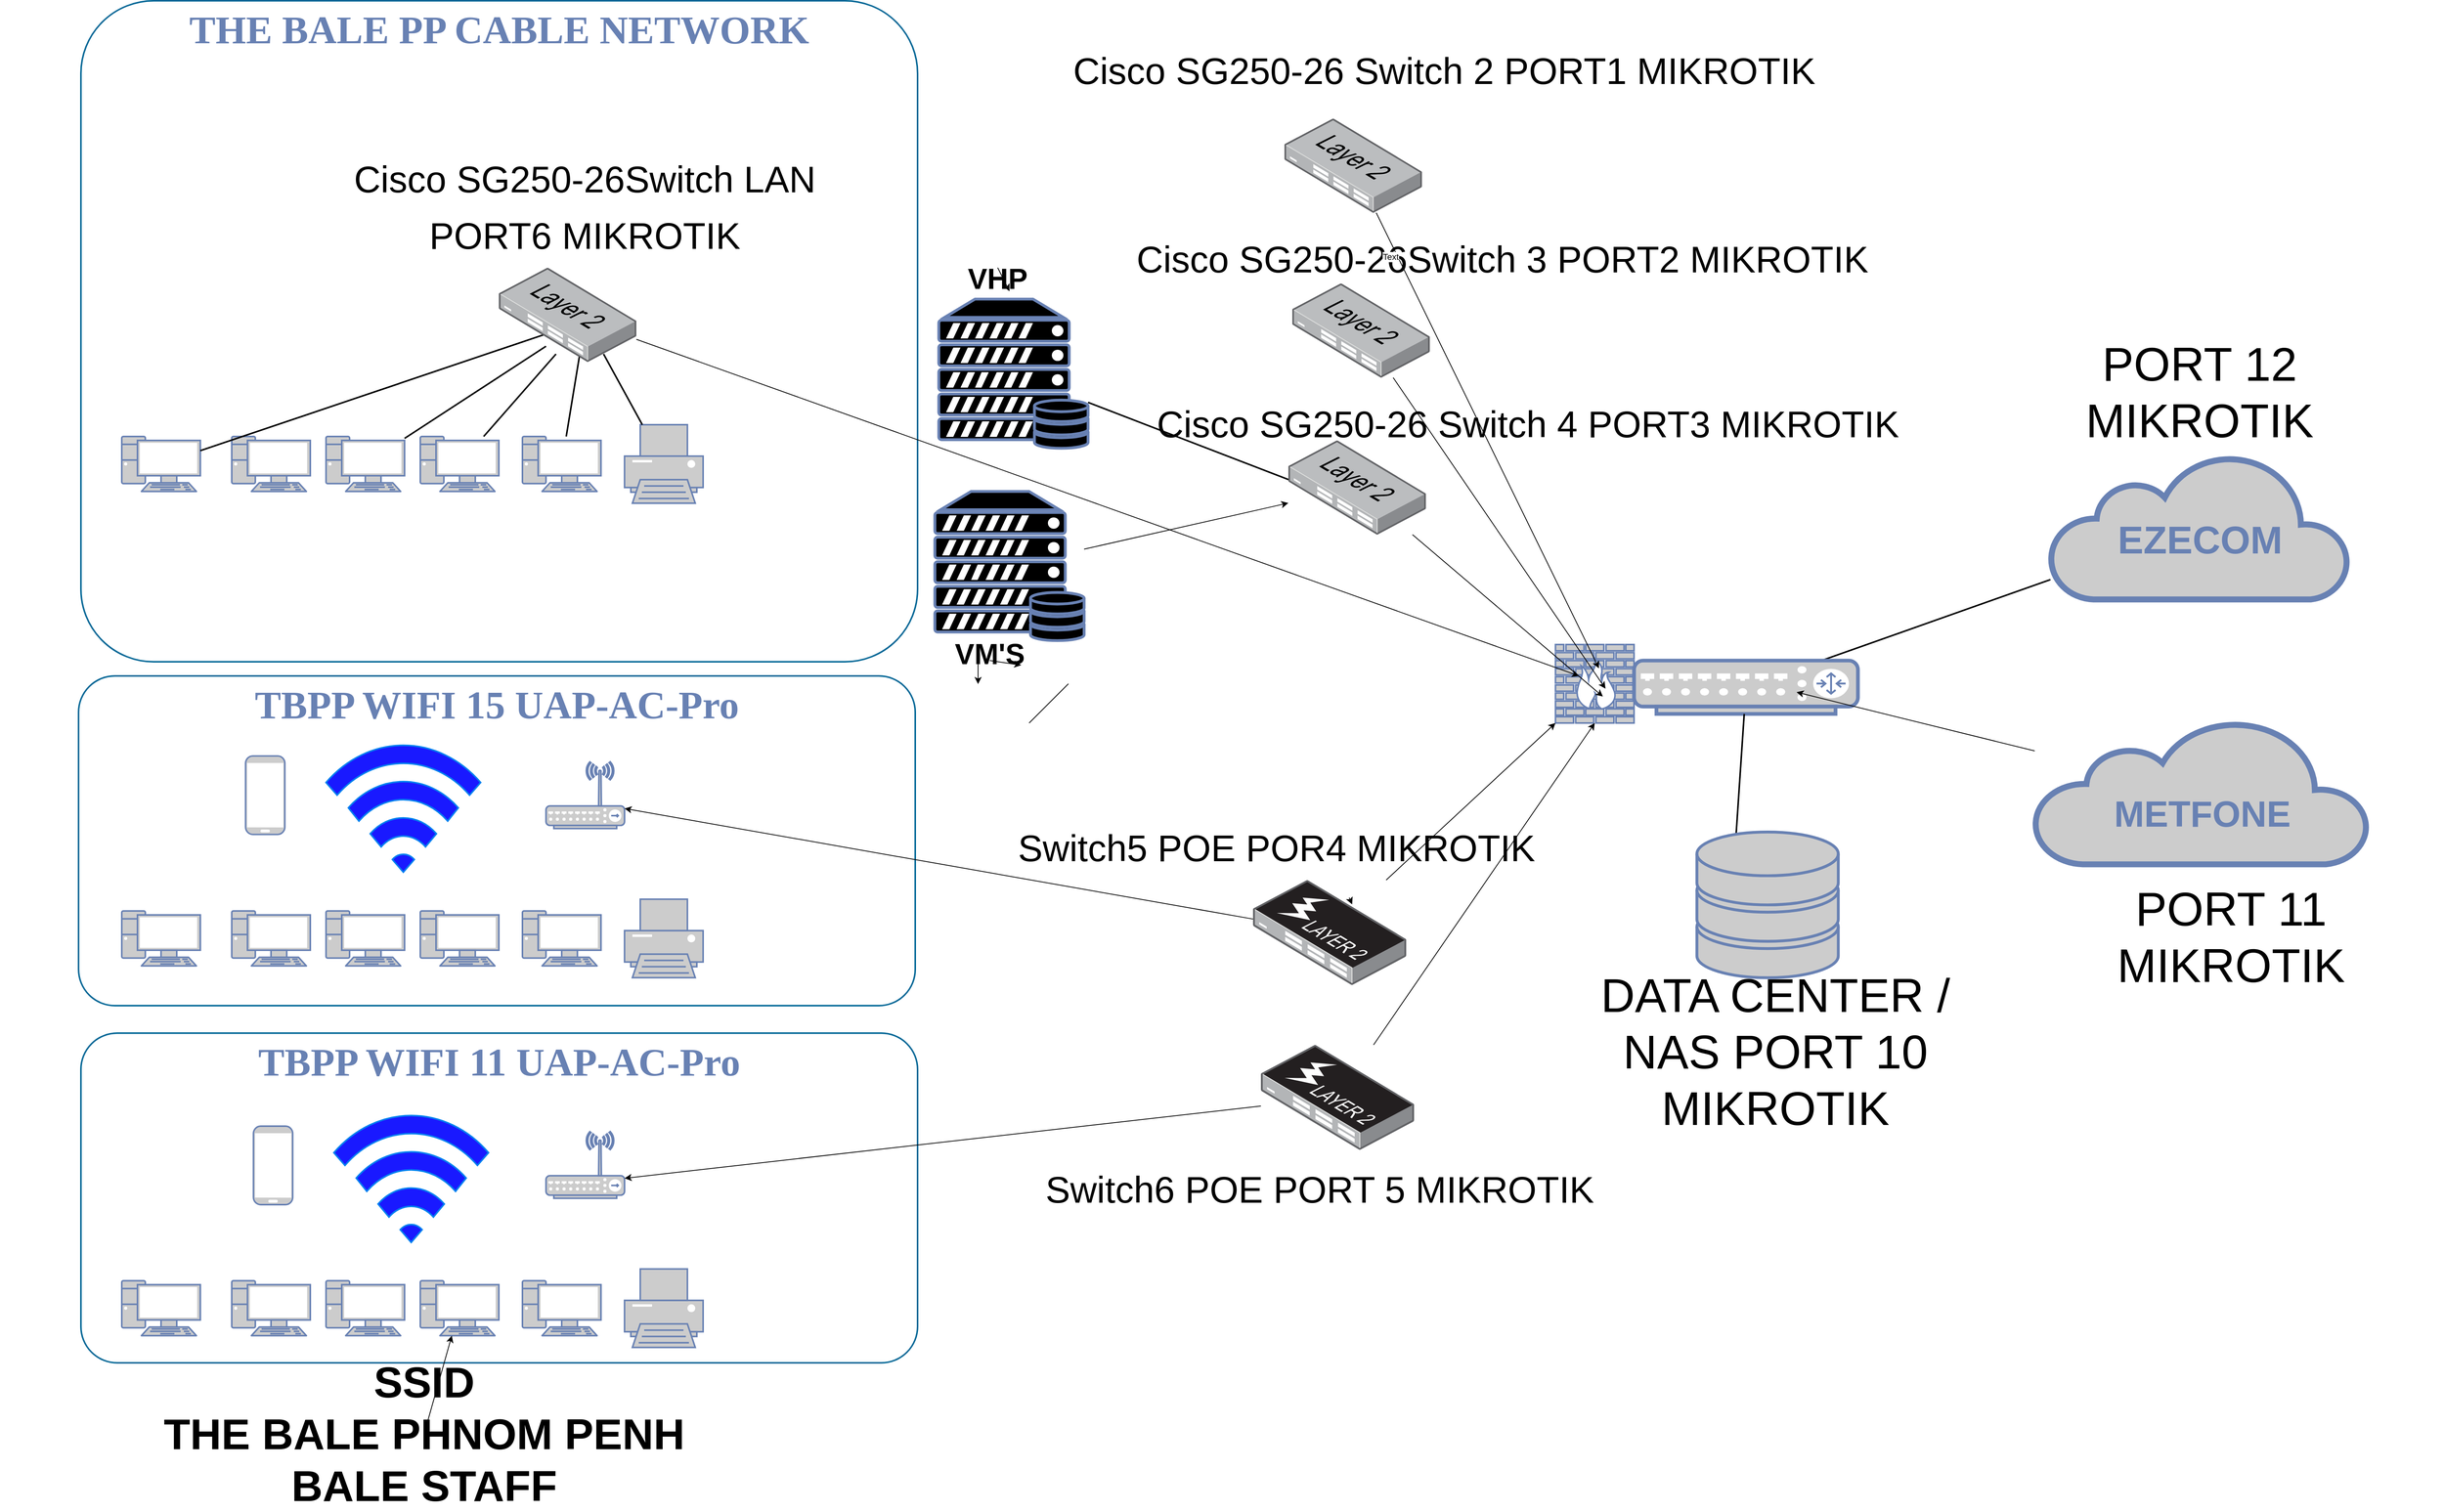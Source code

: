 <mxfile version="25.0.3">
  <diagram name="Page-1" id="fLDNwV-txTs5TG_ytTZD">
    <mxGraphModel dx="3463" dy="1817" grid="1" gridSize="10" guides="1" tooltips="1" connect="1" arrows="1" fold="1" page="1" pageScale="1" pageWidth="850" pageHeight="1100" math="0" shadow="0">
      <root>
        <mxCell id="0" />
        <mxCell id="1" parent="0" />
        <mxCell id="FqAO5_lso4-B0nuIC0QS-6" value="&lt;b&gt;&lt;font style=&quot;font-size: 50px;&quot;&gt;TBPP WIFI 11 UAP-AC-Pro&lt;br&gt;&lt;/font&gt;&lt;/b&gt;" style="rounded=1;whiteSpace=wrap;html=1;shadow=0;comic=0;strokeColor=#036897;strokeWidth=2;fillColor=none;fontFamily=Verdana;fontSize=28;fontColor=#6881B3;align=center;arcSize=11;verticalAlign=top;" parent="1" vertex="1">
          <mxGeometry x="183" y="1555" width="1065" height="420" as="geometry" />
        </mxCell>
        <mxCell id="FqAO5_lso4-B0nuIC0QS-7" value="&lt;font style=&quot;font-size: 50px;&quot;&gt;TBPP WIFI 15 UAP-AC-Pro&lt;br&gt;&lt;/font&gt;" style="rounded=1;whiteSpace=wrap;html=1;shadow=0;comic=0;strokeColor=#036897;strokeWidth=2;fillColor=none;fontFamily=Verdana;fontSize=28;fontColor=#6881B3;align=center;arcSize=11;verticalAlign=top;fontStyle=1" parent="1" vertex="1">
          <mxGeometry x="180" y="1100" width="1065" height="420" as="geometry" />
        </mxCell>
        <mxCell id="FqAO5_lso4-B0nuIC0QS-8" value="&lt;div&gt;&lt;b&gt;&lt;font style=&quot;font-size: 50px;&quot;&gt;THE BALE PP CABLE NETWORK&lt;/font&gt;&lt;/b&gt;&lt;/div&gt;&lt;div&gt;&lt;b&gt;&lt;font style=&quot;font-size: 50px;&quot;&gt;&lt;br&gt;&lt;/font&gt;&lt;/b&gt;&lt;/div&gt;" style="rounded=1;whiteSpace=wrap;html=1;shadow=0;comic=0;strokeColor=#036897;strokeWidth=2;fillColor=none;fontFamily=Verdana;fontSize=28;fontColor=#6881B3;align=center;arcSize=11;verticalAlign=top;" parent="1" vertex="1">
          <mxGeometry x="183" y="240" width="1065" height="842" as="geometry" />
        </mxCell>
        <mxCell id="FqAO5_lso4-B0nuIC0QS-10" style="edgeStyle=none;html=1;labelBackgroundColor=none;endArrow=none;endFill=0;strokeWidth=2;fontFamily=Verdana;fontSize=28;fontColor=#6881B3;rounded=0;" parent="1" target="FqAO5_lso4-B0nuIC0QS-62" edge="1">
          <mxGeometry relative="1" as="geometry">
            <mxPoint x="2340" y="1056.41" as="targetPoint" />
            <mxPoint x="2270" y="1135.41" as="sourcePoint" />
          </mxGeometry>
        </mxCell>
        <mxCell id="FqAO5_lso4-B0nuIC0QS-11" value="" style="fontColor=#0066CC;verticalAlign=top;verticalLabelPosition=bottom;labelPosition=center;align=center;html=1;fillColor=#CCCCCC;strokeColor=#6881B3;gradientColor=none;gradientDirection=north;strokeWidth=2;shape=mxgraph.networks.firewall;rounded=0;shadow=0;comic=0;" parent="1" vertex="1">
          <mxGeometry x="2060" y="1060" width="100" height="100" as="geometry" />
        </mxCell>
        <mxCell id="FqAO5_lso4-B0nuIC0QS-29" value="" style="fontColor=#0066CC;verticalAlign=top;verticalLabelPosition=bottom;labelPosition=center;align=center;html=1;fillColor=#CCCCCC;strokeColor=#6881B3;gradientColor=none;gradientDirection=north;strokeWidth=2;shape=mxgraph.networks.pc;rounded=0;shadow=0;comic=0;" parent="1" vertex="1">
          <mxGeometry x="235.0" y="795" width="100" height="70" as="geometry" />
        </mxCell>
        <mxCell id="FqAO5_lso4-B0nuIC0QS-30" value="" style="fontColor=#0066CC;verticalAlign=top;verticalLabelPosition=bottom;labelPosition=center;align=center;html=1;fillColor=#CCCCCC;strokeColor=#6881B3;gradientColor=none;gradientDirection=north;strokeWidth=2;shape=mxgraph.networks.pc;rounded=0;shadow=0;comic=0;" parent="1" vertex="1">
          <mxGeometry x="375.0" y="795" width="100" height="70" as="geometry" />
        </mxCell>
        <mxCell id="FqAO5_lso4-B0nuIC0QS-31" value="" style="fontColor=#0066CC;verticalAlign=top;verticalLabelPosition=bottom;labelPosition=center;align=center;html=1;fillColor=#CCCCCC;strokeColor=#6881B3;gradientColor=none;gradientDirection=north;strokeWidth=2;shape=mxgraph.networks.pc;rounded=0;shadow=0;comic=0;" parent="1" vertex="1">
          <mxGeometry x="495.0" y="795" width="100" height="70" as="geometry" />
        </mxCell>
        <mxCell id="FqAO5_lso4-B0nuIC0QS-32" value="" style="fontColor=#0066CC;verticalAlign=top;verticalLabelPosition=bottom;labelPosition=center;align=center;html=1;fillColor=#CCCCCC;strokeColor=#6881B3;gradientColor=none;gradientDirection=north;strokeWidth=2;shape=mxgraph.networks.pc;rounded=0;shadow=0;comic=0;" parent="1" vertex="1">
          <mxGeometry x="615.0" y="795" width="100" height="70" as="geometry" />
        </mxCell>
        <mxCell id="FqAO5_lso4-B0nuIC0QS-33" value="" style="fontColor=#0066CC;verticalAlign=top;verticalLabelPosition=bottom;labelPosition=center;align=center;html=1;fillColor=#CCCCCC;strokeColor=#6881B3;gradientColor=none;gradientDirection=north;strokeWidth=2;shape=mxgraph.networks.pc;rounded=0;shadow=0;comic=0;" parent="1" vertex="1">
          <mxGeometry x="745.0" y="795" width="100" height="70" as="geometry" />
        </mxCell>
        <mxCell id="FqAO5_lso4-B0nuIC0QS-34" value="" style="fontColor=#0066CC;verticalAlign=top;verticalLabelPosition=bottom;labelPosition=center;align=center;html=1;fillColor=#CCCCCC;strokeColor=#6881B3;gradientColor=none;gradientDirection=north;strokeWidth=2;shape=mxgraph.networks.printer;rounded=0;shadow=0;comic=0;" parent="1" vertex="1">
          <mxGeometry x="875.0" y="780" width="100" height="100" as="geometry" />
        </mxCell>
        <mxCell id="FqAO5_lso4-B0nuIC0QS-37" style="edgeStyle=none;html=1;labelBackgroundColor=none;endArrow=none;endFill=0;strokeWidth=2;fontFamily=Verdana;fontSize=15;fontColor=#036897;rounded=0;" parent="1" source="FqAO5_lso4-B0nuIC0QS-29" edge="1">
          <mxGeometry relative="1" as="geometry">
            <mxPoint x="775" y="664.398" as="targetPoint" />
          </mxGeometry>
        </mxCell>
        <mxCell id="FqAO5_lso4-B0nuIC0QS-38" style="edgeStyle=none;html=1;labelBackgroundColor=none;endArrow=none;endFill=0;strokeWidth=2;fontFamily=Verdana;fontSize=15;fontColor=#036897;rounded=0;" parent="1" source="FqAO5_lso4-B0nuIC0QS-31" edge="1">
          <mxGeometry relative="1" as="geometry">
            <mxPoint x="775" y="680.089" as="targetPoint" />
          </mxGeometry>
        </mxCell>
        <mxCell id="FqAO5_lso4-B0nuIC0QS-39" style="edgeStyle=none;html=1;labelBackgroundColor=none;endArrow=none;endFill=0;strokeWidth=2;fontFamily=Verdana;fontSize=15;fontColor=#036897;rounded=0;" parent="1" source="FqAO5_lso4-B0nuIC0QS-32" edge="1">
          <mxGeometry relative="1" as="geometry">
            <mxPoint x="787.74" y="690" as="targetPoint" />
          </mxGeometry>
        </mxCell>
        <mxCell id="FqAO5_lso4-B0nuIC0QS-40" style="edgeStyle=none;html=1;labelBackgroundColor=none;endArrow=none;endFill=0;strokeWidth=2;fontFamily=Verdana;fontSize=15;fontColor=#036897;rounded=0;" parent="1" source="FqAO5_lso4-B0nuIC0QS-33" edge="1">
          <mxGeometry relative="1" as="geometry">
            <mxPoint x="818.014" y="690" as="targetPoint" />
          </mxGeometry>
        </mxCell>
        <mxCell id="FqAO5_lso4-B0nuIC0QS-41" style="edgeStyle=none;html=1;labelBackgroundColor=none;endArrow=none;endFill=0;strokeWidth=2;fontFamily=Verdana;fontSize=15;fontColor=#036897;rounded=0;" parent="1" source="FqAO5_lso4-B0nuIC0QS-34" edge="1">
          <mxGeometry relative="1" as="geometry">
            <mxPoint x="848.288" y="690" as="targetPoint" />
          </mxGeometry>
        </mxCell>
        <mxCell id="FqAO5_lso4-B0nuIC0QS-44" value="" style="fontColor=#0066CC;verticalAlign=top;verticalLabelPosition=bottom;labelPosition=center;align=center;html=1;fillColor=#CCCCCC;strokeColor=#6881B3;gradientColor=none;gradientDirection=north;strokeWidth=2;shape=mxgraph.networks.pc;rounded=0;shadow=0;comic=0;" parent="1" vertex="1">
          <mxGeometry x="235.0" y="1399.412" width="100" height="70" as="geometry" />
        </mxCell>
        <mxCell id="FqAO5_lso4-B0nuIC0QS-45" value="" style="fontColor=#0066CC;verticalAlign=top;verticalLabelPosition=bottom;labelPosition=center;align=center;html=1;fillColor=#CCCCCC;strokeColor=#6881B3;gradientColor=none;gradientDirection=north;strokeWidth=2;shape=mxgraph.networks.pc;rounded=0;shadow=0;comic=0;" parent="1" vertex="1">
          <mxGeometry x="375.0" y="1399.412" width="100" height="70" as="geometry" />
        </mxCell>
        <mxCell id="FqAO5_lso4-B0nuIC0QS-46" value="" style="fontColor=#0066CC;verticalAlign=top;verticalLabelPosition=bottom;labelPosition=center;align=center;html=1;fillColor=#CCCCCC;strokeColor=#6881B3;gradientColor=none;gradientDirection=north;strokeWidth=2;shape=mxgraph.networks.pc;rounded=0;shadow=0;comic=0;" parent="1" vertex="1">
          <mxGeometry x="495.0" y="1399.412" width="100" height="70" as="geometry" />
        </mxCell>
        <mxCell id="FqAO5_lso4-B0nuIC0QS-47" value="" style="fontColor=#0066CC;verticalAlign=top;verticalLabelPosition=bottom;labelPosition=center;align=center;html=1;fillColor=#CCCCCC;strokeColor=#6881B3;gradientColor=none;gradientDirection=north;strokeWidth=2;shape=mxgraph.networks.pc;rounded=0;shadow=0;comic=0;" parent="1" vertex="1">
          <mxGeometry x="615.0" y="1399.412" width="100" height="70" as="geometry" />
        </mxCell>
        <mxCell id="FqAO5_lso4-B0nuIC0QS-48" value="" style="fontColor=#0066CC;verticalAlign=top;verticalLabelPosition=bottom;labelPosition=center;align=center;html=1;fillColor=#CCCCCC;strokeColor=#6881B3;gradientColor=none;gradientDirection=north;strokeWidth=2;shape=mxgraph.networks.pc;rounded=0;shadow=0;comic=0;" parent="1" vertex="1">
          <mxGeometry x="745.0" y="1399.412" width="100" height="70" as="geometry" />
        </mxCell>
        <mxCell id="FqAO5_lso4-B0nuIC0QS-49" value="" style="fontColor=#0066CC;verticalAlign=top;verticalLabelPosition=bottom;labelPosition=center;align=center;html=1;fillColor=#CCCCCC;strokeColor=#6881B3;gradientColor=none;gradientDirection=north;strokeWidth=2;shape=mxgraph.networks.printer;rounded=0;shadow=0;comic=0;" parent="1" vertex="1">
          <mxGeometry x="875.0" y="1384.412" width="100" height="100" as="geometry" />
        </mxCell>
        <mxCell id="FqAO5_lso4-B0nuIC0QS-51" value="" style="fontColor=#0066CC;verticalAlign=top;verticalLabelPosition=bottom;labelPosition=center;align=center;html=1;fillColor=#CCCCCC;strokeColor=#6881B3;gradientColor=none;gradientDirection=north;strokeWidth=2;shape=mxgraph.networks.wireless_hub;rounded=0;shadow=0;comic=0;" parent="1" vertex="1">
          <mxGeometry x="775.0" y="1209.412" width="100" height="85" as="geometry" />
        </mxCell>
        <mxCell id="FqAO5_lso4-B0nuIC0QS-58" value="" style="fontColor=#0066CC;verticalAlign=top;verticalLabelPosition=bottom;labelPosition=center;align=center;html=1;fillColor=#CCCCCC;strokeColor=#6881B3;gradientColor=none;gradientDirection=north;strokeWidth=2;shape=mxgraph.networks.mobile;rounded=0;shadow=0;comic=0;" parent="1" vertex="1">
          <mxGeometry x="392.6" y="1201.912" width="50" height="100" as="geometry" />
        </mxCell>
        <mxCell id="FqAO5_lso4-B0nuIC0QS-59" value="&lt;div&gt;&lt;br&gt;&lt;/div&gt;&lt;div&gt;&lt;br&gt;&lt;/div&gt;&lt;div&gt;&lt;font style=&quot;font-size: 49px;&quot;&gt;EZECOM&lt;/font&gt;&lt;/div&gt;&lt;div&gt;&lt;br&gt;&lt;/div&gt;" style="html=1;fillColor=#CCCCCC;strokeColor=#6881B3;gradientColor=none;gradientDirection=north;strokeWidth=2;shape=mxgraph.networks.cloud;fontColor=#6881B3;rounded=0;shadow=0;comic=0;align=center;fontSize=28;fontStyle=1" parent="1" vertex="1">
          <mxGeometry x="2690" y="817.59" width="380" height="185" as="geometry" />
        </mxCell>
        <mxCell id="FqAO5_lso4-B0nuIC0QS-60" style="edgeStyle=none;html=1;labelBackgroundColor=none;endArrow=none;endFill=0;strokeWidth=2;fontFamily=Verdana;fontSize=28;fontColor=#6881B3;rounded=0;" parent="1" source="FqAO5_lso4-B0nuIC0QS-62" target="FqAO5_lso4-B0nuIC0QS-59" edge="1">
          <mxGeometry relative="1" as="geometry" />
        </mxCell>
        <mxCell id="FqAO5_lso4-B0nuIC0QS-62" value="" style="fontColor=#0066CC;verticalAlign=top;verticalLabelPosition=bottom;labelPosition=center;align=center;html=1;fillColor=#CCCCCC;strokeColor=#6881B3;gradientColor=none;gradientDirection=north;strokeWidth=2;shape=mxgraph.networks.router;rounded=0;shadow=0;comic=0;" parent="1" vertex="1">
          <mxGeometry x="2160" y="1080.41" width="285" height="68" as="geometry" />
        </mxCell>
        <mxCell id="FqAO5_lso4-B0nuIC0QS-63" style="edgeStyle=none;html=1;labelBackgroundColor=none;endArrow=none;endFill=0;strokeWidth=2;fontFamily=Verdana;fontSize=28;fontColor=#6881B3;rounded=0;" parent="1" target="FqAO5_lso4-B0nuIC0QS-62" edge="1">
          <mxGeometry relative="1" as="geometry">
            <mxPoint x="2290" y="1300.545" as="sourcePoint" />
          </mxGeometry>
        </mxCell>
        <mxCell id="FqAO5_lso4-B0nuIC0QS-64" value="" style="fontColor=#0066CC;verticalAlign=top;verticalLabelPosition=bottom;labelPosition=center;align=center;html=1;fillColor=#CCCCCC;strokeColor=#6881B3;gradientColor=none;gradientDirection=north;strokeWidth=2;shape=mxgraph.networks.storage;rounded=0;shadow=0;comic=0;" parent="1" vertex="1">
          <mxGeometry x="2240" y="1298.82" width="180" height="185.59" as="geometry" />
        </mxCell>
        <mxCell id="FqAO5_lso4-B0nuIC0QS-65" style="edgeStyle=none;html=1;labelBackgroundColor=none;endArrow=none;endFill=0;strokeWidth=2;fontFamily=Verdana;fontSize=28;fontColor=#6881B3;rounded=0;entryX=0.743;entryY=0.833;entryDx=0;entryDy=0;entryPerimeter=0;" parent="1" source="FqAO5_lso4-B0nuIC0QS-66" target="FqAO5_lso4-B0nuIC0QS-106" edge="1">
          <mxGeometry relative="1" as="geometry">
            <mxPoint x="1675" y="1027" as="targetPoint" />
          </mxGeometry>
        </mxCell>
        <mxCell id="FqAO5_lso4-B0nuIC0QS-66" value="" style="fontColor=#0066CC;verticalAlign=top;verticalLabelPosition=bottom;labelPosition=center;align=center;html=1;fillColor=#000000;strokeColor=#6881B3;gradientColor=none;gradientDirection=north;strokeWidth=2;shape=mxgraph.networks.server_storage;rounded=0;shadow=0;comic=0;" parent="1" vertex="1">
          <mxGeometry x="1275" y="620" width="190" height="190" as="geometry" />
        </mxCell>
        <mxCell id="FqAO5_lso4-B0nuIC0QS-67" value="" style="fontColor=#0066CC;verticalAlign=top;verticalLabelPosition=bottom;labelPosition=center;align=center;html=1;fillColor=#CCCCCC;strokeColor=#6881B3;gradientColor=none;gradientDirection=north;strokeWidth=2;shape=mxgraph.networks.pc;rounded=0;shadow=0;comic=0;" parent="1" vertex="1">
          <mxGeometry x="235.0" y="1870.412" width="100" height="70" as="geometry" />
        </mxCell>
        <mxCell id="FqAO5_lso4-B0nuIC0QS-68" value="" style="fontColor=#0066CC;verticalAlign=top;verticalLabelPosition=bottom;labelPosition=center;align=center;html=1;fillColor=#CCCCCC;strokeColor=#6881B3;gradientColor=none;gradientDirection=north;strokeWidth=2;shape=mxgraph.networks.pc;rounded=0;shadow=0;comic=0;" parent="1" vertex="1">
          <mxGeometry x="375.0" y="1870.412" width="100" height="70" as="geometry" />
        </mxCell>
        <mxCell id="FqAO5_lso4-B0nuIC0QS-69" value="" style="fontColor=#0066CC;verticalAlign=top;verticalLabelPosition=bottom;labelPosition=center;align=center;html=1;fillColor=#CCCCCC;strokeColor=#6881B3;gradientColor=none;gradientDirection=north;strokeWidth=2;shape=mxgraph.networks.pc;rounded=0;shadow=0;comic=0;" parent="1" vertex="1">
          <mxGeometry x="495.0" y="1870.412" width="100" height="70" as="geometry" />
        </mxCell>
        <mxCell id="FqAO5_lso4-B0nuIC0QS-70" value="" style="fontColor=#0066CC;verticalAlign=top;verticalLabelPosition=bottom;labelPosition=center;align=center;html=1;fillColor=#CCCCCC;strokeColor=#6881B3;gradientColor=none;gradientDirection=north;strokeWidth=2;shape=mxgraph.networks.pc;rounded=0;shadow=0;comic=0;" parent="1" vertex="1">
          <mxGeometry x="615.0" y="1870.412" width="100" height="70" as="geometry" />
        </mxCell>
        <mxCell id="FqAO5_lso4-B0nuIC0QS-71" value="" style="fontColor=#0066CC;verticalAlign=top;verticalLabelPosition=bottom;labelPosition=center;align=center;html=1;fillColor=#CCCCCC;strokeColor=#6881B3;gradientColor=none;gradientDirection=north;strokeWidth=2;shape=mxgraph.networks.pc;rounded=0;shadow=0;comic=0;" parent="1" vertex="1">
          <mxGeometry x="745.0" y="1870.412" width="100" height="70" as="geometry" />
        </mxCell>
        <mxCell id="FqAO5_lso4-B0nuIC0QS-72" value="" style="fontColor=#0066CC;verticalAlign=top;verticalLabelPosition=bottom;labelPosition=center;align=center;html=1;fillColor=#CCCCCC;strokeColor=#6881B3;gradientColor=none;gradientDirection=north;strokeWidth=2;shape=mxgraph.networks.printer;rounded=0;shadow=0;comic=0;" parent="1" vertex="1">
          <mxGeometry x="875.0" y="1855.412" width="100" height="100" as="geometry" />
        </mxCell>
        <mxCell id="FqAO5_lso4-B0nuIC0QS-74" value="" style="fontColor=#0066CC;verticalAlign=top;verticalLabelPosition=bottom;labelPosition=center;align=center;html=1;fillColor=#CCCCCC;strokeColor=#6881B3;gradientColor=none;gradientDirection=north;strokeWidth=2;shape=mxgraph.networks.wireless_hub;rounded=0;shadow=0;comic=0;" parent="1" vertex="1">
          <mxGeometry x="775.0" y="1680.412" width="100" height="85" as="geometry" />
        </mxCell>
        <mxCell id="FqAO5_lso4-B0nuIC0QS-82" value="&lt;div&gt;&lt;font style=&quot;font-size: 46px;&quot;&gt;&lt;br&gt;&lt;/font&gt;&lt;/div&gt;&lt;div&gt;&lt;font style=&quot;font-size: 46px;&quot;&gt;METFONE&lt;/font&gt;&lt;/div&gt;" style="html=1;fillColor=#CCCCCC;strokeColor=#6881B3;gradientColor=none;gradientDirection=north;strokeWidth=2;shape=mxgraph.networks.cloud;fontColor=#6881B3;rounded=0;shadow=0;comic=0;align=center;fontSize=28;fontStyle=1" parent="1" vertex="1">
          <mxGeometry x="2670" y="1156" width="425" height="184" as="geometry" />
        </mxCell>
        <mxCell id="FqAO5_lso4-B0nuIC0QS-95" style="edgeStyle=none;rounded=0;orthogonalLoop=1;jettySize=auto;html=1;exitX=0.95;exitY=0.05;exitDx=0;exitDy=0;exitPerimeter=0;" parent="1" edge="1">
          <mxGeometry relative="1" as="geometry">
            <mxPoint x="1801.167" y="1391" as="targetPoint" />
            <mxPoint x="1797.5" y="1382.5" as="sourcePoint" />
          </mxGeometry>
        </mxCell>
        <mxCell id="FqAO5_lso4-B0nuIC0QS-98" style="edgeStyle=none;rounded=0;orthogonalLoop=1;jettySize=auto;html=1;exitX=0.5;exitY=0;exitDx=0;exitDy=0;exitPerimeter=0;entryX=0.5;entryY=1;entryDx=0;entryDy=0;entryPerimeter=0;" parent="1" edge="1">
          <mxGeometry relative="1" as="geometry">
            <mxPoint x="1752.5" y="1381" as="sourcePoint" />
            <mxPoint x="1752.5" y="1411" as="targetPoint" />
          </mxGeometry>
        </mxCell>
        <mxCell id="FqAO5_lso4-B0nuIC0QS-103" value="" style="image;points=[];aspect=fixed;html=1;align=center;shadow=0;dashed=0;image=img/lib/allied_telesis/switch/Switch_24_port_L2_POE.svg;" parent="1" vertex="1">
          <mxGeometry x="1675" y="1360" width="195" height="133.67" as="geometry" />
        </mxCell>
        <mxCell id="FqAO5_lso4-B0nuIC0QS-104" value="" style="image;points=[];aspect=fixed;html=1;align=center;shadow=0;dashed=0;image=img/lib/allied_telesis/switch/Switch_24_port_L2_POE.svg;" parent="1" vertex="1">
          <mxGeometry x="1685" y="1570" width="195" height="133.67" as="geometry" />
        </mxCell>
        <mxCell id="iUN6AZgAcrI3_vxXC3q3-4" style="edgeStyle=none;rounded=0;orthogonalLoop=1;jettySize=auto;html=1;" edge="1" parent="1" source="FqAO5_lso4-B0nuIC0QS-105">
          <mxGeometry relative="1" as="geometry">
            <mxPoint x="2090" y="1100" as="targetPoint" />
          </mxGeometry>
        </mxCell>
        <mxCell id="FqAO5_lso4-B0nuIC0QS-105" value="" style="image;points=[];aspect=fixed;html=1;align=center;shadow=0;dashed=0;image=img/lib/allied_telesis/switch/Switch_24_port_L2.svg;" parent="1" vertex="1">
          <mxGeometry x="715.0" y="580" width="175.06" height="120" as="geometry" />
        </mxCell>
        <mxCell id="FqAO5_lso4-B0nuIC0QS-106" value="" style="image;points=[];aspect=fixed;html=1;align=center;shadow=0;dashed=0;image=img/lib/allied_telesis/switch/Switch_24_port_L2.svg;" parent="1" vertex="1">
          <mxGeometry x="1719.96" y="800" width="175.06" height="120" as="geometry" />
        </mxCell>
        <mxCell id="FqAO5_lso4-B0nuIC0QS-108" value="" style="image;points=[];aspect=fixed;html=1;align=center;shadow=0;dashed=0;image=img/lib/allied_telesis/switch/Switch_24_port_L2.svg;" parent="1" vertex="1">
          <mxGeometry x="1724.94" y="600" width="175.06" height="120" as="geometry" />
        </mxCell>
        <mxCell id="FqAO5_lso4-B0nuIC0QS-109" value="" style="image;points=[];aspect=fixed;html=1;align=center;shadow=0;dashed=0;image=img/lib/allied_telesis/switch/Switch_24_port_L2.svg;" parent="1" vertex="1">
          <mxGeometry x="1714.97" y="390" width="175.06" height="120" as="geometry" />
        </mxCell>
        <mxCell id="FqAO5_lso4-B0nuIC0QS-110" value="&lt;font style=&quot;font-size: 47px;&quot;&gt;Cisco SG250-26 Switch 2 PORT1 MIKROTIK&lt;br&gt;&lt;/font&gt;" style="text;strokeColor=none;align=center;fillColor=none;html=1;verticalAlign=middle;whiteSpace=wrap;rounded=0;fontSize=60;" parent="1" vertex="1">
          <mxGeometry x="1417.49" y="290" width="1002.51" height="70" as="geometry" />
        </mxCell>
        <mxCell id="FqAO5_lso4-B0nuIC0QS-111" value="&lt;font style=&quot;font-size: 47px;&quot;&gt;Cisco SG250-26Switch 3 PORT2 MIKROTIK&lt;br&gt;&lt;/font&gt;" style="text;strokeColor=none;align=center;fillColor=none;html=1;verticalAlign=middle;whiteSpace=wrap;rounded=0;fontSize=60;" parent="1" vertex="1">
          <mxGeometry x="1500" y="530" width="985.01" height="70" as="geometry" />
        </mxCell>
        <mxCell id="FqAO5_lso4-B0nuIC0QS-112" value="&lt;font style=&quot;font-size: 47px;&quot;&gt;Cisco SG250-26 Switch 4 PORT3 MIKROTIK&lt;br&gt;&lt;/font&gt;" style="text;strokeColor=none;align=center;fillColor=none;html=1;verticalAlign=middle;whiteSpace=wrap;rounded=0;fontSize=60;" parent="1" vertex="1">
          <mxGeometry x="1510" y="740" width="1030" height="70" as="geometry" />
        </mxCell>
        <mxCell id="FqAO5_lso4-B0nuIC0QS-113" value="&lt;div&gt;&lt;font style=&quot;font-size: 47px;&quot;&gt;Cisco SG250-26Switch LAN PORT6 MIKROTIK&lt;/font&gt;&lt;/div&gt;&lt;div&gt;&lt;font style=&quot;font-size: 47px;&quot;&gt;&lt;br&gt;&lt;/font&gt;&lt;/div&gt;" style="text;strokeColor=none;align=center;fillColor=none;html=1;verticalAlign=middle;whiteSpace=wrap;rounded=0;fontSize=60;" parent="1" vertex="1">
          <mxGeometry x="497.48" y="450" width="655.04" height="170" as="geometry" />
        </mxCell>
        <mxCell id="FqAO5_lso4-B0nuIC0QS-114" value="&lt;font style=&quot;font-size: 47px;&quot;&gt;Switch5 POE POR4 MIKROTIK&lt;br&gt;&lt;/font&gt;" style="text;strokeColor=none;align=center;fillColor=none;html=1;verticalAlign=middle;whiteSpace=wrap;rounded=0;fontSize=60;" parent="1" vertex="1">
          <mxGeometry x="1300" y="1280" width="810" height="70" as="geometry" />
        </mxCell>
        <mxCell id="FqAO5_lso4-B0nuIC0QS-115" value="&lt;font style=&quot;font-size: 47px;&quot;&gt;Switch6 POE PORT 5 MIKROTIK&lt;br&gt;&lt;/font&gt;" style="text;strokeColor=none;align=center;fillColor=none;html=1;verticalAlign=middle;whiteSpace=wrap;rounded=0;fontSize=60;" parent="1" vertex="1">
          <mxGeometry x="1350" y="1715.41" width="820" height="70" as="geometry" />
        </mxCell>
        <mxCell id="FqAO5_lso4-B0nuIC0QS-116" value="" style="endArrow=none;html=1;rounded=0;" parent="1" edge="1">
          <mxGeometry width="50" height="50" relative="1" as="geometry">
            <mxPoint x="1390" y="1160" as="sourcePoint" />
            <mxPoint x="1440" y="1110" as="targetPoint" />
          </mxGeometry>
        </mxCell>
        <mxCell id="FqAO5_lso4-B0nuIC0QS-117" style="edgeStyle=none;rounded=0;orthogonalLoop=1;jettySize=auto;html=1;entryX=1;entryY=0.7;entryDx=0;entryDy=0;entryPerimeter=0;" parent="1" target="FqAO5_lso4-B0nuIC0QS-74" edge="1" source="FqAO5_lso4-B0nuIC0QS-104">
          <mxGeometry relative="1" as="geometry">
            <mxPoint x="1410" y="1660" as="sourcePoint" />
          </mxGeometry>
        </mxCell>
        <mxCell id="FqAO5_lso4-B0nuIC0QS-118" style="edgeStyle=none;rounded=0;orthogonalLoop=1;jettySize=auto;html=1;entryX=1;entryY=0.7;entryDx=0;entryDy=0;entryPerimeter=0;" parent="1" source="FqAO5_lso4-B0nuIC0QS-103" target="FqAO5_lso4-B0nuIC0QS-51" edge="1">
          <mxGeometry relative="1" as="geometry" />
        </mxCell>
        <mxCell id="FqAO5_lso4-B0nuIC0QS-122" value="" style="html=1;verticalLabelPosition=bottom;align=center;labelBackgroundColor=#1919FF;verticalAlign=top;strokeWidth=2;strokeColor=#0080F0;shadow=0;dashed=0;shape=mxgraph.ios7.icons.wifi;pointerEvents=1;fillColor=#1919FF;" parent="1" vertex="1">
          <mxGeometry x="495" y="1188.41" width="196.82" height="161.59" as="geometry" />
        </mxCell>
        <mxCell id="FqAO5_lso4-B0nuIC0QS-123" value="" style="fontColor=#0066CC;verticalAlign=top;verticalLabelPosition=bottom;labelPosition=center;align=center;html=1;fillColor=#CCCCCC;strokeColor=#6881B3;gradientColor=none;gradientDirection=north;strokeWidth=2;shape=mxgraph.networks.mobile;rounded=0;shadow=0;comic=0;" parent="1" vertex="1">
          <mxGeometry x="402.6" y="1673.502" width="50" height="100" as="geometry" />
        </mxCell>
        <mxCell id="FqAO5_lso4-B0nuIC0QS-124" value="" style="html=1;verticalLabelPosition=bottom;align=center;labelBackgroundColor=#1919FF;verticalAlign=top;strokeWidth=2;strokeColor=#0080F0;shadow=0;dashed=0;shape=mxgraph.ios7.icons.wifi;pointerEvents=1;fillColor=#1919FF;" parent="1" vertex="1">
          <mxGeometry x="505" y="1660" width="196.82" height="161.59" as="geometry" />
        </mxCell>
        <mxCell id="iUN6AZgAcrI3_vxXC3q3-7" style="edgeStyle=none;rounded=0;orthogonalLoop=1;jettySize=auto;html=1;" edge="1" parent="1" source="FqAO5_lso4-B0nuIC0QS-127" target="FqAO5_lso4-B0nuIC0QS-106">
          <mxGeometry relative="1" as="geometry" />
        </mxCell>
        <mxCell id="FqAO5_lso4-B0nuIC0QS-127" value="" style="fontColor=#0066CC;verticalAlign=top;verticalLabelPosition=bottom;labelPosition=center;align=center;html=1;fillColor=#000000;strokeColor=#6881B3;gradientColor=none;gradientDirection=north;strokeWidth=2;shape=mxgraph.networks.server_storage;rounded=0;shadow=0;comic=0;" parent="1" vertex="1">
          <mxGeometry x="1270" y="865" width="190" height="190" as="geometry" />
        </mxCell>
        <mxCell id="iUN6AZgAcrI3_vxXC3q3-1" style="edgeStyle=none;rounded=0;orthogonalLoop=1;jettySize=auto;html=1;entryX=0.553;entryY=0.303;entryDx=0;entryDy=0;entryPerimeter=0;" edge="1" parent="1" source="FqAO5_lso4-B0nuIC0QS-109" target="FqAO5_lso4-B0nuIC0QS-11">
          <mxGeometry relative="1" as="geometry" />
        </mxCell>
        <mxCell id="iUN6AZgAcrI3_vxXC3q3-14" value="Text" style="edgeLabel;html=1;align=center;verticalAlign=middle;resizable=0;points=[];" vertex="1" connectable="0" parent="iUN6AZgAcrI3_vxXC3q3-1">
          <mxGeometry x="-0.818" y="-8" relative="1" as="geometry">
            <mxPoint x="-1" y="-1" as="offset" />
          </mxGeometry>
        </mxCell>
        <mxCell id="iUN6AZgAcrI3_vxXC3q3-2" style="edgeStyle=none;rounded=0;orthogonalLoop=1;jettySize=auto;html=1;entryX=0.637;entryY=0.563;entryDx=0;entryDy=0;entryPerimeter=0;" edge="1" parent="1" source="FqAO5_lso4-B0nuIC0QS-108" target="FqAO5_lso4-B0nuIC0QS-11">
          <mxGeometry relative="1" as="geometry" />
        </mxCell>
        <mxCell id="iUN6AZgAcrI3_vxXC3q3-3" style="edgeStyle=none;rounded=0;orthogonalLoop=1;jettySize=auto;html=1;entryX=0.603;entryY=0.663;entryDx=0;entryDy=0;entryPerimeter=0;" edge="1" parent="1" source="FqAO5_lso4-B0nuIC0QS-106" target="FqAO5_lso4-B0nuIC0QS-11">
          <mxGeometry relative="1" as="geometry" />
        </mxCell>
        <mxCell id="iUN6AZgAcrI3_vxXC3q3-5" style="edgeStyle=none;rounded=0;orthogonalLoop=1;jettySize=auto;html=1;entryX=0;entryY=1;entryDx=0;entryDy=0;entryPerimeter=0;" edge="1" parent="1" source="FqAO5_lso4-B0nuIC0QS-103" target="FqAO5_lso4-B0nuIC0QS-11">
          <mxGeometry relative="1" as="geometry" />
        </mxCell>
        <mxCell id="iUN6AZgAcrI3_vxXC3q3-6" style="edgeStyle=none;rounded=0;orthogonalLoop=1;jettySize=auto;html=1;entryX=0.5;entryY=1;entryDx=0;entryDy=0;entryPerimeter=0;" edge="1" parent="1" source="FqAO5_lso4-B0nuIC0QS-104" target="FqAO5_lso4-B0nuIC0QS-11">
          <mxGeometry relative="1" as="geometry" />
        </mxCell>
        <mxCell id="iUN6AZgAcrI3_vxXC3q3-8" style="edgeStyle=none;rounded=0;orthogonalLoop=1;jettySize=auto;html=1;entryX=0.726;entryY=0.593;entryDx=0;entryDy=0;entryPerimeter=0;" edge="1" parent="1" source="FqAO5_lso4-B0nuIC0QS-82" target="FqAO5_lso4-B0nuIC0QS-62">
          <mxGeometry relative="1" as="geometry" />
        </mxCell>
        <mxCell id="iUN6AZgAcrI3_vxXC3q3-9" style="edgeStyle=none;rounded=0;orthogonalLoop=1;jettySize=auto;html=1;exitX=0.5;exitY=1;exitDx=0;exitDy=0;" edge="1" parent="1" source="FqAO5_lso4-B0nuIC0QS-114" target="FqAO5_lso4-B0nuIC0QS-114">
          <mxGeometry relative="1" as="geometry" />
        </mxCell>
        <mxCell id="iUN6AZgAcrI3_vxXC3q3-10" value="VHP" style="text;strokeColor=none;align=center;fillColor=none;html=1;verticalAlign=middle;whiteSpace=wrap;rounded=0;fontSize=37;fontStyle=1" vertex="1" parent="1">
          <mxGeometry x="1320" y="580" width="60" height="30" as="geometry" />
        </mxCell>
        <mxCell id="iUN6AZgAcrI3_vxXC3q3-11" style="edgeStyle=none;rounded=0;orthogonalLoop=1;jettySize=auto;html=1;exitX=0.5;exitY=0;exitDx=0;exitDy=0;entryX=0.75;entryY=1;entryDx=0;entryDy=0;" edge="1" parent="1" source="iUN6AZgAcrI3_vxXC3q3-10" target="iUN6AZgAcrI3_vxXC3q3-10">
          <mxGeometry relative="1" as="geometry" />
        </mxCell>
        <mxCell id="iUN6AZgAcrI3_vxXC3q3-20" style="edgeStyle=none;rounded=0;orthogonalLoop=1;jettySize=auto;html=1;exitX=0.5;exitY=0;exitDx=0;exitDy=0;" edge="1" parent="1" source="iUN6AZgAcrI3_vxXC3q3-12">
          <mxGeometry relative="1" as="geometry">
            <mxPoint x="1380" y="1086.333" as="targetPoint" />
          </mxGeometry>
        </mxCell>
        <mxCell id="iUN6AZgAcrI3_vxXC3q3-12" value="&lt;div&gt;VM&#39;S&lt;/div&gt;&lt;div&gt;&lt;br&gt;&lt;/div&gt;" style="text;strokeColor=none;align=center;fillColor=none;html=1;verticalAlign=middle;whiteSpace=wrap;rounded=0;fontSize=37;fontStyle=1" vertex="1" parent="1">
          <mxGeometry x="1310" y="1080.41" width="60" height="30" as="geometry" />
        </mxCell>
        <mxCell id="iUN6AZgAcrI3_vxXC3q3-13" style="edgeStyle=none;rounded=0;orthogonalLoop=1;jettySize=auto;html=1;exitX=0.25;exitY=0;exitDx=0;exitDy=0;entryX=0.25;entryY=1;entryDx=0;entryDy=0;" edge="1" parent="1" source="iUN6AZgAcrI3_vxXC3q3-12" target="iUN6AZgAcrI3_vxXC3q3-12">
          <mxGeometry relative="1" as="geometry" />
        </mxCell>
        <mxCell id="iUN6AZgAcrI3_vxXC3q3-15" value="&lt;div&gt;DATA CENTER / NAS PORT 10 MIKROTIK&lt;/div&gt;&lt;div&gt;&lt;br&gt;&lt;/div&gt;" style="text;strokeColor=none;align=center;fillColor=none;html=1;verticalAlign=middle;whiteSpace=wrap;rounded=0;fontSize=60;" vertex="1" parent="1">
          <mxGeometry x="2070" y="1600" width="540" height="30" as="geometry" />
        </mxCell>
        <mxCell id="iUN6AZgAcrI3_vxXC3q3-16" value="&lt;div&gt;PORT 12 MIKROTIK&lt;/div&gt;&lt;div&gt;&lt;br&gt;&lt;/div&gt;" style="text;strokeColor=none;align=center;fillColor=none;html=1;verticalAlign=middle;whiteSpace=wrap;rounded=0;fontSize=60;" vertex="1" parent="1">
          <mxGeometry x="2610" y="760" width="540" height="30" as="geometry" />
        </mxCell>
        <mxCell id="iUN6AZgAcrI3_vxXC3q3-17" value="&lt;div&gt;PORT 11 MIKROTIK&lt;/div&gt;&lt;div&gt;&lt;br&gt;&lt;/div&gt;" style="text;strokeColor=none;align=center;fillColor=none;html=1;verticalAlign=middle;whiteSpace=wrap;rounded=0;fontSize=60;" vertex="1" parent="1">
          <mxGeometry x="2650" y="1454.41" width="540" height="30" as="geometry" />
        </mxCell>
        <mxCell id="iUN6AZgAcrI3_vxXC3q3-19" value="" style="edgeStyle=none;rounded=0;orthogonalLoop=1;jettySize=auto;html=1;" edge="1" parent="1" source="iUN6AZgAcrI3_vxXC3q3-18" target="FqAO5_lso4-B0nuIC0QS-70">
          <mxGeometry relative="1" as="geometry" />
        </mxCell>
        <mxCell id="iUN6AZgAcrI3_vxXC3q3-18" value="&lt;div&gt;&lt;b&gt;SSID &lt;br&gt;&lt;/b&gt;&lt;/div&gt;&lt;div&gt;&lt;b&gt;THE BALE PHNOM PENH&lt;/b&gt;&lt;/div&gt;&lt;div&gt;&lt;b&gt;BALE STAFF&lt;br&gt;&lt;/b&gt;&lt;/div&gt;" style="text;strokeColor=none;align=center;fillColor=none;html=1;verticalAlign=middle;whiteSpace=wrap;rounded=0;fontSize=55;" vertex="1" parent="1">
          <mxGeometry x="80" y="2050" width="1080" height="30" as="geometry" />
        </mxCell>
      </root>
    </mxGraphModel>
  </diagram>
</mxfile>
